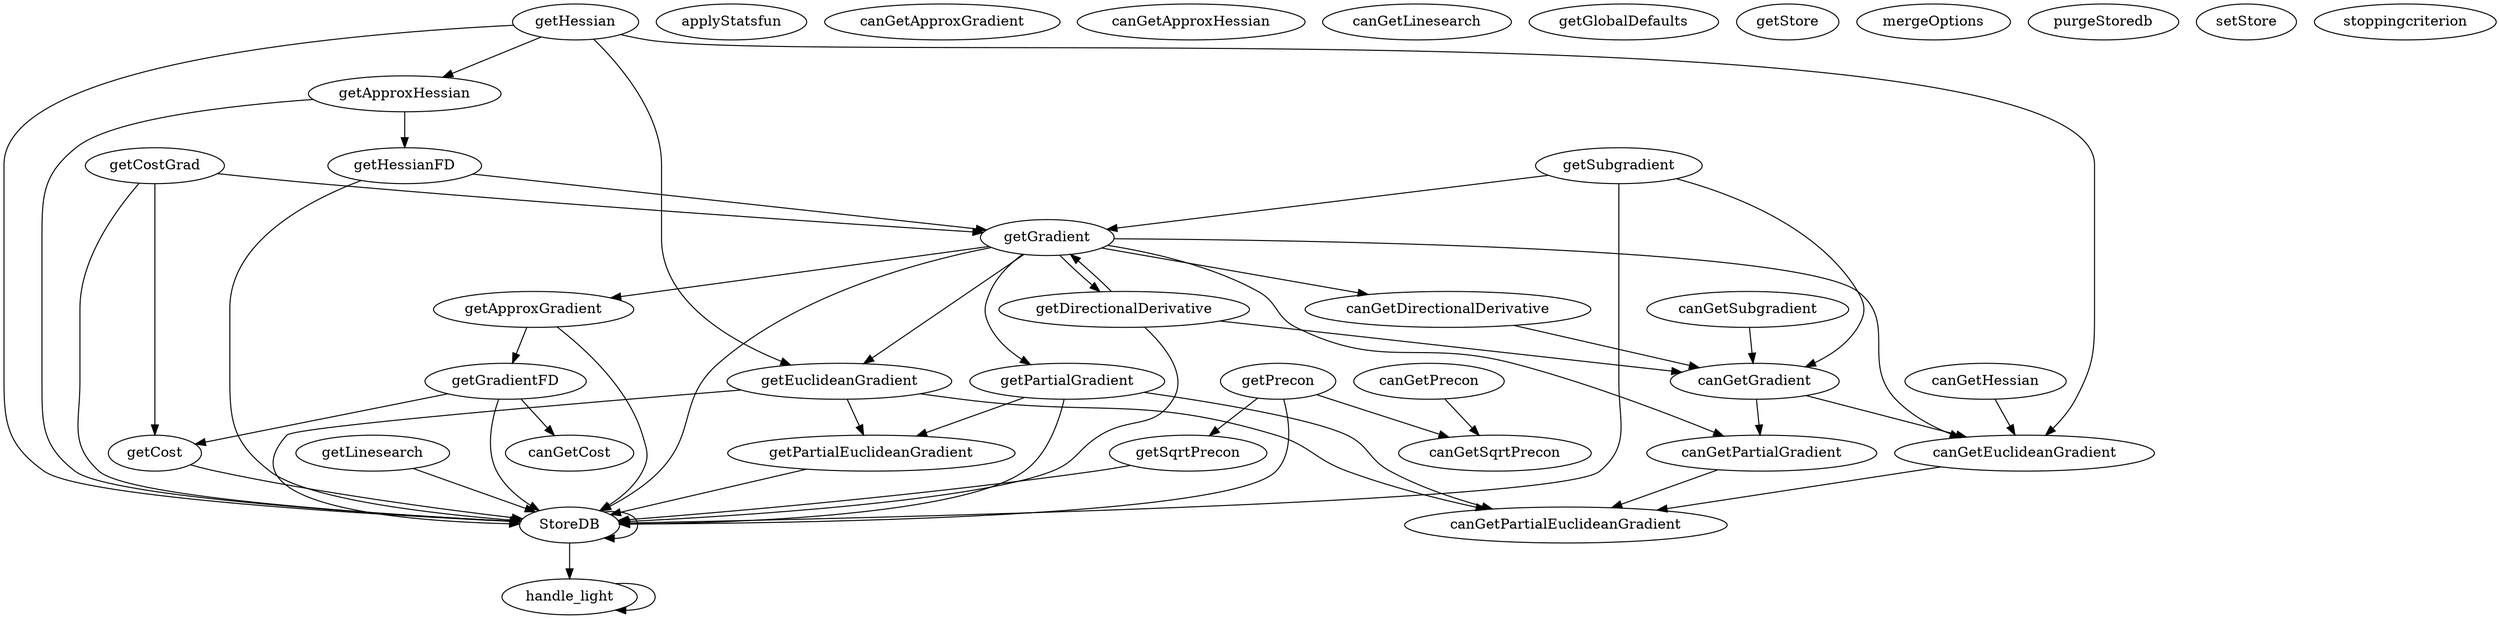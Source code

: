 /* Created by mdot for Matlab */
digraph m2html {
  StoreDB -> StoreDB;
  StoreDB -> handle_light;
  canGetDirectionalDerivative -> canGetGradient;
  canGetEuclideanGradient -> canGetPartialEuclideanGradient;
  canGetGradient -> canGetEuclideanGradient;
  canGetGradient -> canGetPartialGradient;
  canGetHessian -> canGetEuclideanGradient;
  canGetPartialGradient -> canGetPartialEuclideanGradient;
  canGetPrecon -> canGetSqrtPrecon;
  canGetSubgradient -> canGetGradient;
  getApproxGradient -> StoreDB;
  getApproxGradient -> getGradientFD;
  getApproxHessian -> StoreDB;
  getApproxHessian -> getHessianFD;
  getCost -> StoreDB;
  getCostGrad -> StoreDB;
  getCostGrad -> getCost;
  getCostGrad -> getGradient;
  getDirectionalDerivative -> StoreDB;
  getDirectionalDerivative -> canGetGradient;
  getDirectionalDerivative -> getGradient;
  getEuclideanGradient -> StoreDB;
  getEuclideanGradient -> canGetPartialEuclideanGradient;
  getEuclideanGradient -> getPartialEuclideanGradient;
  getGradient -> StoreDB;
  getGradient -> canGetDirectionalDerivative;
  getGradient -> canGetEuclideanGradient;
  getGradient -> canGetPartialGradient;
  getGradient -> getApproxGradient;
  getGradient -> getDirectionalDerivative;
  getGradient -> getEuclideanGradient;
  getGradient -> getPartialGradient;
  getGradientFD -> StoreDB;
  getGradientFD -> canGetCost;
  getGradientFD -> getCost;
  getHessian -> StoreDB;
  getHessian -> canGetEuclideanGradient;
  getHessian -> getApproxHessian;
  getHessian -> getEuclideanGradient;
  getHessianFD -> StoreDB;
  getHessianFD -> getGradient;
  getLinesearch -> StoreDB;
  getPartialEuclideanGradient -> StoreDB;
  getPartialGradient -> StoreDB;
  getPartialGradient -> canGetPartialEuclideanGradient;
  getPartialGradient -> getPartialEuclideanGradient;
  getPrecon -> StoreDB;
  getPrecon -> canGetSqrtPrecon;
  getPrecon -> getSqrtPrecon;
  getSqrtPrecon -> StoreDB;
  getSubgradient -> StoreDB;
  getSubgradient -> canGetGradient;
  getSubgradient -> getGradient;
  handle_light -> handle_light;

  StoreDB [URL="StoreDB.html"];
  applyStatsfun [URL="applyStatsfun.html"];
  canGetApproxGradient [URL="canGetApproxGradient.html"];
  canGetApproxHessian [URL="canGetApproxHessian.html"];
  canGetCost [URL="canGetCost.html"];
  canGetDirectionalDerivative [URL="canGetDirectionalDerivative.html"];
  canGetEuclideanGradient [URL="canGetEuclideanGradient.html"];
  canGetGradient [URL="canGetGradient.html"];
  canGetHessian [URL="canGetHessian.html"];
  canGetLinesearch [URL="canGetLinesearch.html"];
  canGetPartialEuclideanGradient [URL="canGetPartialEuclideanGradient.html"];
  canGetPartialGradient [URL="canGetPartialGradient.html"];
  canGetPrecon [URL="canGetPrecon.html"];
  canGetSqrtPrecon [URL="canGetSqrtPrecon.html"];
  canGetSubgradient [URL="canGetSubgradient.html"];
  getApproxGradient [URL="getApproxGradient.html"];
  getApproxHessian [URL="getApproxHessian.html"];
  getCost [URL="getCost.html"];
  getCostGrad [URL="getCostGrad.html"];
  getDirectionalDerivative [URL="getDirectionalDerivative.html"];
  getEuclideanGradient [URL="getEuclideanGradient.html"];
  getGlobalDefaults [URL="getGlobalDefaults.html"];
  getGradient [URL="getGradient.html"];
  getGradientFD [URL="getGradientFD.html"];
  getHessian [URL="getHessian.html"];
  getHessianFD [URL="getHessianFD.html"];
  getLinesearch [URL="getLinesearch.html"];
  getPartialEuclideanGradient [URL="getPartialEuclideanGradient.html"];
  getPartialGradient [URL="getPartialGradient.html"];
  getPrecon [URL="getPrecon.html"];
  getSqrtPrecon [URL="getSqrtPrecon.html"];
  getStore [URL="getStore.html"];
  getSubgradient [URL="getSubgradient.html"];
  handle_light [URL="handle_light.html"];
  mergeOptions [URL="mergeOptions.html"];
  purgeStoredb [URL="purgeStoredb.html"];
  setStore [URL="setStore.html"];
  stoppingcriterion [URL="stoppingcriterion.html"];
}